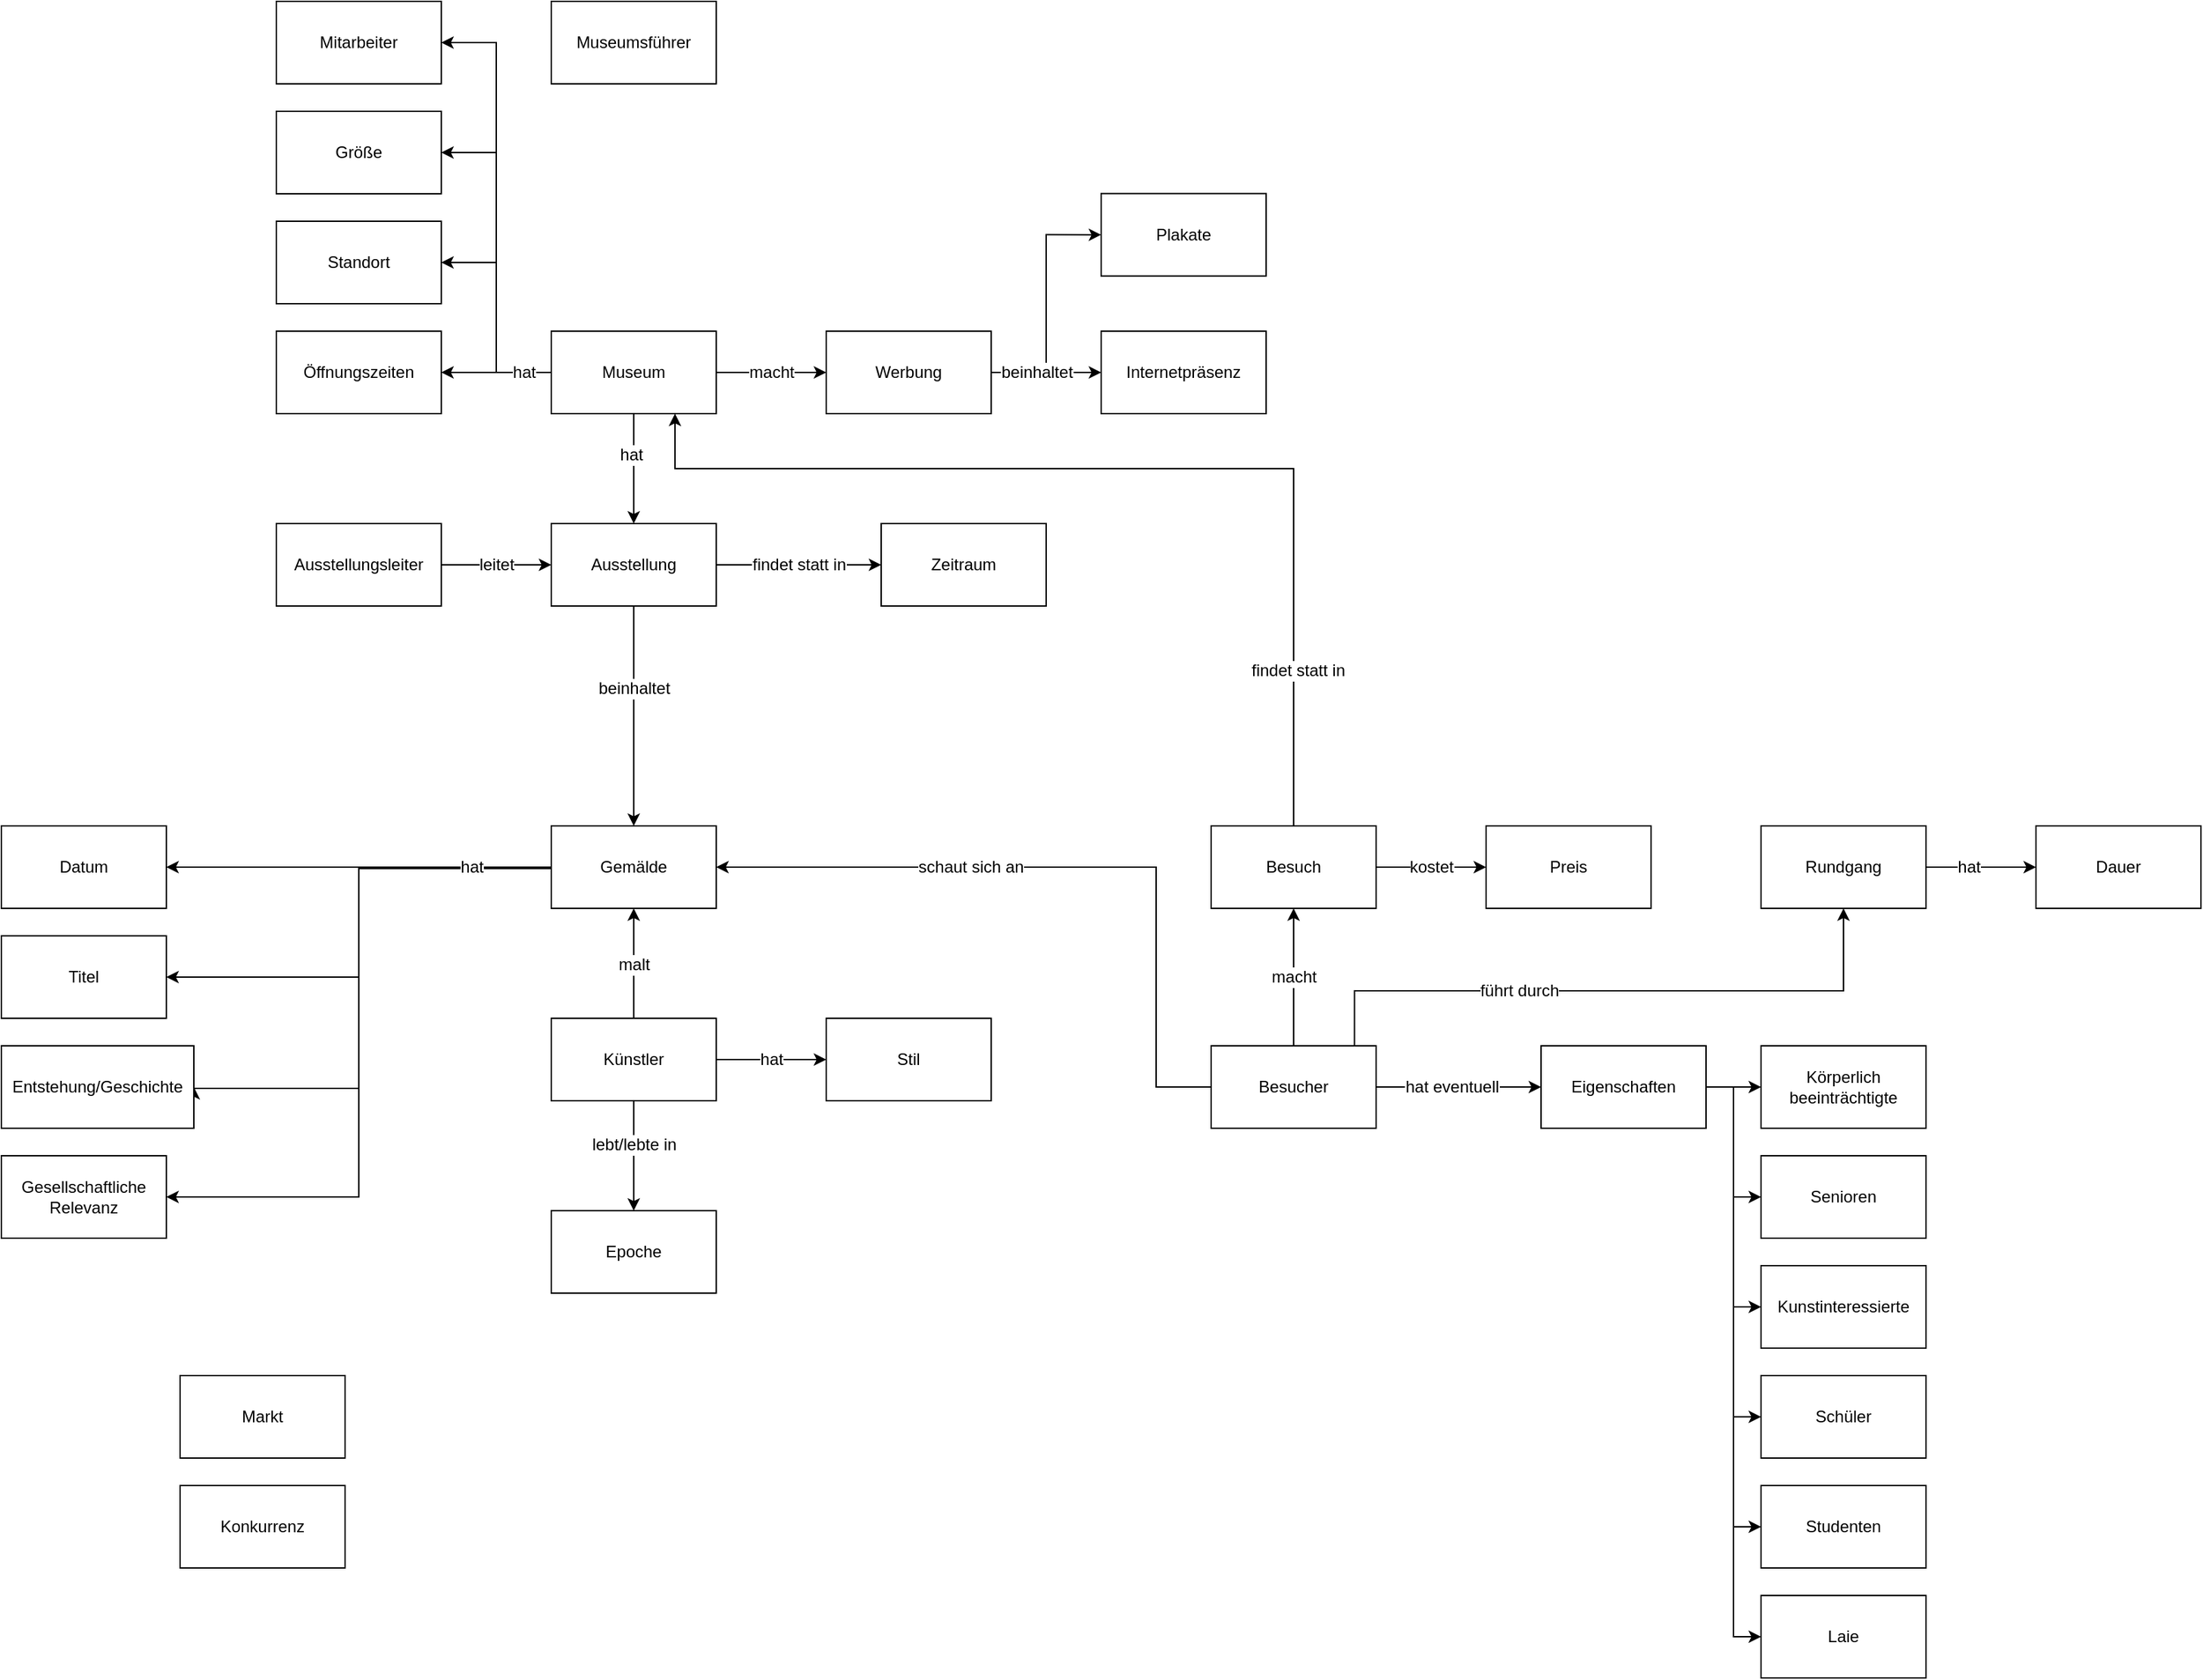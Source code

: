 <mxfile version="12.1.7" type="device" pages="1"><diagram id="DTCphP-2Cjq5AH7R6jPA" name="Page-1"><mxGraphModel dx="1865" dy="1722" grid="1" gridSize="10" guides="1" tooltips="1" connect="1" arrows="1" fold="1" page="1" pageScale="1" pageWidth="827" pageHeight="1169" math="0" shadow="0"><root><mxCell id="0"/><mxCell id="1" parent="0"/><mxCell id="EQRcXNLws0SDxbin8r4f-14" style="edgeStyle=orthogonalEdgeStyle;rounded=0;orthogonalLoop=1;jettySize=auto;html=1;entryX=0.5;entryY=0;entryDx=0;entryDy=0;" parent="1" source="bRfZF93kQrxR2iBO-XuJ-1" target="bRfZF93kQrxR2iBO-XuJ-35" edge="1"><mxGeometry relative="1" as="geometry"/></mxCell><mxCell id="EQRcXNLws0SDxbin8r4f-15" value="hat" style="text;html=1;resizable=0;points=[];align=center;verticalAlign=middle;labelBackgroundColor=#ffffff;" parent="EQRcXNLws0SDxbin8r4f-14" vertex="1" connectable="0"><mxGeometry y="-10" relative="1" as="geometry"><mxPoint x="8" y="-10" as="offset"/></mxGeometry></mxCell><mxCell id="EQRcXNLws0SDxbin8r4f-16" style="edgeStyle=orthogonalEdgeStyle;rounded=0;orthogonalLoop=1;jettySize=auto;html=1;entryX=0;entryY=0.5;entryDx=0;entryDy=0;" parent="1" source="bRfZF93kQrxR2iBO-XuJ-1" target="bRfZF93kQrxR2iBO-XuJ-28" edge="1"><mxGeometry relative="1" as="geometry"/></mxCell><mxCell id="EQRcXNLws0SDxbin8r4f-17" value="macht" style="text;html=1;resizable=0;points=[];align=center;verticalAlign=middle;labelBackgroundColor=#ffffff;" parent="EQRcXNLws0SDxbin8r4f-16" vertex="1" connectable="0"><mxGeometry x="-0.234" y="-1" relative="1" as="geometry"><mxPoint x="9" y="-1" as="offset"/></mxGeometry></mxCell><mxCell id="EQRcXNLws0SDxbin8r4f-29" style="edgeStyle=orthogonalEdgeStyle;rounded=0;orthogonalLoop=1;jettySize=auto;html=1;entryX=1;entryY=0.5;entryDx=0;entryDy=0;" parent="1" source="bRfZF93kQrxR2iBO-XuJ-1" target="bRfZF93kQrxR2iBO-XuJ-37" edge="1"><mxGeometry relative="1" as="geometry"/></mxCell><mxCell id="EQRcXNLws0SDxbin8r4f-30" style="edgeStyle=orthogonalEdgeStyle;rounded=0;orthogonalLoop=1;jettySize=auto;html=1;entryX=1;entryY=0.5;entryDx=0;entryDy=0;" parent="1" source="bRfZF93kQrxR2iBO-XuJ-1" target="bRfZF93kQrxR2iBO-XuJ-18" edge="1"><mxGeometry relative="1" as="geometry"/></mxCell><mxCell id="EQRcXNLws0SDxbin8r4f-31" style="edgeStyle=orthogonalEdgeStyle;rounded=0;orthogonalLoop=1;jettySize=auto;html=1;entryX=1;entryY=0.5;entryDx=0;entryDy=0;" parent="1" source="bRfZF93kQrxR2iBO-XuJ-1" target="bRfZF93kQrxR2iBO-XuJ-19" edge="1"><mxGeometry relative="1" as="geometry"/></mxCell><mxCell id="EQRcXNLws0SDxbin8r4f-34" style="edgeStyle=orthogonalEdgeStyle;rounded=0;orthogonalLoop=1;jettySize=auto;html=1;entryX=1;entryY=0.5;entryDx=0;entryDy=0;" parent="1" source="bRfZF93kQrxR2iBO-XuJ-1" target="bRfZF93kQrxR2iBO-XuJ-21" edge="1"><mxGeometry relative="1" as="geometry"/></mxCell><mxCell id="EQRcXNLws0SDxbin8r4f-36" value="hat" style="text;html=1;resizable=0;points=[];align=center;verticalAlign=middle;labelBackgroundColor=#ffffff;" parent="EQRcXNLws0SDxbin8r4f-34" vertex="1" connectable="0"><mxGeometry x="-0.836" relative="1" as="geometry"><mxPoint x="6" as="offset"/></mxGeometry></mxCell><mxCell id="bRfZF93kQrxR2iBO-XuJ-1" value="Museum" style="rounded=0;whiteSpace=wrap;html=1;" parent="1" vertex="1"><mxGeometry x="160" y="80" width="120" height="60" as="geometry"/></mxCell><mxCell id="EQRcXNLws0SDxbin8r4f-6" style="edgeStyle=orthogonalEdgeStyle;rounded=0;orthogonalLoop=1;jettySize=auto;html=1;" parent="1" source="bRfZF93kQrxR2iBO-XuJ-2" target="bRfZF93kQrxR2iBO-XuJ-6" edge="1"><mxGeometry relative="1" as="geometry"/></mxCell><mxCell id="EQRcXNLws0SDxbin8r4f-7" value="malt" style="text;html=1;resizable=0;points=[];align=center;verticalAlign=middle;labelBackgroundColor=#ffffff;" parent="EQRcXNLws0SDxbin8r4f-6" vertex="1" connectable="0"><mxGeometry x="0.168" y="-1" relative="1" as="geometry"><mxPoint x="-1" y="7" as="offset"/></mxGeometry></mxCell><mxCell id="EQRcXNLws0SDxbin8r4f-8" style="edgeStyle=orthogonalEdgeStyle;rounded=0;orthogonalLoop=1;jettySize=auto;html=1;entryX=0;entryY=0.5;entryDx=0;entryDy=0;" parent="1" source="bRfZF93kQrxR2iBO-XuJ-2" target="bRfZF93kQrxR2iBO-XuJ-22" edge="1"><mxGeometry relative="1" as="geometry"/></mxCell><mxCell id="EQRcXNLws0SDxbin8r4f-9" value="hat" style="text;html=1;resizable=0;points=[];align=center;verticalAlign=middle;labelBackgroundColor=#ffffff;" parent="EQRcXNLws0SDxbin8r4f-8" vertex="1" connectable="0"><mxGeometry x="-0.297" relative="1" as="geometry"><mxPoint x="11.5" as="offset"/></mxGeometry></mxCell><mxCell id="EQRcXNLws0SDxbin8r4f-10" style="edgeStyle=orthogonalEdgeStyle;rounded=0;orthogonalLoop=1;jettySize=auto;html=1;" parent="1" source="bRfZF93kQrxR2iBO-XuJ-2" target="bRfZF93kQrxR2iBO-XuJ-12" edge="1"><mxGeometry relative="1" as="geometry"/></mxCell><mxCell id="EQRcXNLws0SDxbin8r4f-11" value="lebt/lebte in" style="text;html=1;resizable=0;points=[];align=center;verticalAlign=middle;labelBackgroundColor=#ffffff;" parent="EQRcXNLws0SDxbin8r4f-10" vertex="1" connectable="0"><mxGeometry x="-0.215" relative="1" as="geometry"><mxPoint as="offset"/></mxGeometry></mxCell><mxCell id="bRfZF93kQrxR2iBO-XuJ-2" value="Künstler" style="rounded=0;whiteSpace=wrap;html=1;" parent="1" vertex="1"><mxGeometry x="160" y="580" width="120" height="60" as="geometry"/></mxCell><mxCell id="EQRcXNLws0SDxbin8r4f-39" style="edgeStyle=orthogonalEdgeStyle;rounded=0;orthogonalLoop=1;jettySize=auto;html=1;entryX=0;entryY=0.5;entryDx=0;entryDy=0;" parent="1" source="bRfZF93kQrxR2iBO-XuJ-3" target="bRfZF93kQrxR2iBO-XuJ-24" edge="1"><mxGeometry relative="1" as="geometry"/></mxCell><mxCell id="EQRcXNLws0SDxbin8r4f-40" value="kostet" style="text;html=1;resizable=0;points=[];align=center;verticalAlign=middle;labelBackgroundColor=#ffffff;" parent="EQRcXNLws0SDxbin8r4f-39" vertex="1" connectable="0"><mxGeometry x="-0.234" relative="1" as="geometry"><mxPoint x="9" as="offset"/></mxGeometry></mxCell><mxCell id="EQRcXNLws0SDxbin8r4f-54" style="edgeStyle=orthogonalEdgeStyle;rounded=0;orthogonalLoop=1;jettySize=auto;html=1;entryX=0.75;entryY=1;entryDx=0;entryDy=0;" parent="1" source="bRfZF93kQrxR2iBO-XuJ-3" target="bRfZF93kQrxR2iBO-XuJ-1" edge="1"><mxGeometry relative="1" as="geometry"><Array as="points"><mxPoint x="700" y="180"/><mxPoint x="250" y="180"/></Array></mxGeometry></mxCell><mxCell id="EQRcXNLws0SDxbin8r4f-55" value="findet statt in" style="text;html=1;resizable=0;points=[];align=center;verticalAlign=middle;labelBackgroundColor=#ffffff;" parent="EQRcXNLws0SDxbin8r4f-54" vertex="1" connectable="0"><mxGeometry x="-0.698" y="-3" relative="1" as="geometry"><mxPoint as="offset"/></mxGeometry></mxCell><mxCell id="bRfZF93kQrxR2iBO-XuJ-3" value="Besuch" style="rounded=0;whiteSpace=wrap;html=1;" parent="1" vertex="1"><mxGeometry x="640" y="440" width="120" height="60" as="geometry"/></mxCell><mxCell id="EQRcXNLws0SDxbin8r4f-41" style="edgeStyle=orthogonalEdgeStyle;rounded=0;orthogonalLoop=1;jettySize=auto;html=1;" parent="1" source="bRfZF93kQrxR2iBO-XuJ-4" target="bRfZF93kQrxR2iBO-XuJ-3" edge="1"><mxGeometry relative="1" as="geometry"/></mxCell><mxCell id="EQRcXNLws0SDxbin8r4f-42" value="macht" style="text;html=1;resizable=0;points=[];align=center;verticalAlign=middle;labelBackgroundColor=#ffffff;" parent="EQRcXNLws0SDxbin8r4f-41" vertex="1" connectable="0"><mxGeometry x="0.217" y="-1" relative="1" as="geometry"><mxPoint x="-1" y="11" as="offset"/></mxGeometry></mxCell><mxCell id="EQRcXNLws0SDxbin8r4f-45" style="edgeStyle=orthogonalEdgeStyle;rounded=0;orthogonalLoop=1;jettySize=auto;html=1;entryX=0;entryY=0.5;entryDx=0;entryDy=0;" parent="1" source="bRfZF93kQrxR2iBO-XuJ-4" target="EQRcXNLws0SDxbin8r4f-44" edge="1"><mxGeometry relative="1" as="geometry"/></mxCell><mxCell id="EQRcXNLws0SDxbin8r4f-46" value="hat eventuell" style="text;html=1;resizable=0;points=[];align=center;verticalAlign=middle;labelBackgroundColor=#ffffff;" parent="EQRcXNLws0SDxbin8r4f-45" vertex="1" connectable="0"><mxGeometry x="-0.234" y="-1" relative="1" as="geometry"><mxPoint x="9" y="-1" as="offset"/></mxGeometry></mxCell><mxCell id="EQRcXNLws0SDxbin8r4f-56" style="edgeStyle=orthogonalEdgeStyle;rounded=0;orthogonalLoop=1;jettySize=auto;html=1;entryX=1;entryY=0.5;entryDx=0;entryDy=0;exitX=0;exitY=0.5;exitDx=0;exitDy=0;" parent="1" source="bRfZF93kQrxR2iBO-XuJ-4" target="bRfZF93kQrxR2iBO-XuJ-6" edge="1"><mxGeometry relative="1" as="geometry"><Array as="points"><mxPoint x="600" y="630"/><mxPoint x="600" y="470"/></Array></mxGeometry></mxCell><mxCell id="EQRcXNLws0SDxbin8r4f-57" value="schaut sich an" style="text;html=1;resizable=0;points=[];align=center;verticalAlign=middle;labelBackgroundColor=#ffffff;" parent="EQRcXNLws0SDxbin8r4f-56" vertex="1" connectable="0"><mxGeometry x="0.291" relative="1" as="geometry"><mxPoint as="offset"/></mxGeometry></mxCell><mxCell id="EQRcXNLws0SDxbin8r4f-58" style="edgeStyle=orthogonalEdgeStyle;rounded=0;orthogonalLoop=1;jettySize=auto;html=1;entryX=0.5;entryY=1;entryDx=0;entryDy=0;exitX=0.869;exitY=0.017;exitDx=0;exitDy=0;exitPerimeter=0;" parent="1" source="bRfZF93kQrxR2iBO-XuJ-4" target="bRfZF93kQrxR2iBO-XuJ-5" edge="1"><mxGeometry relative="1" as="geometry"><Array as="points"><mxPoint x="744" y="560"/><mxPoint x="1100" y="560"/></Array></mxGeometry></mxCell><mxCell id="EQRcXNLws0SDxbin8r4f-59" value="führt durch" style="text;html=1;resizable=0;points=[];align=center;verticalAlign=middle;labelBackgroundColor=#ffffff;" parent="EQRcXNLws0SDxbin8r4f-58" vertex="1" connectable="0"><mxGeometry x="-0.3" relative="1" as="geometry"><mxPoint as="offset"/></mxGeometry></mxCell><mxCell id="bRfZF93kQrxR2iBO-XuJ-4" value="Besucher" style="rounded=0;whiteSpace=wrap;html=1;" parent="1" vertex="1"><mxGeometry x="640" y="600" width="120" height="60" as="geometry"/></mxCell><mxCell id="EQRcXNLws0SDxbin8r4f-37" style="edgeStyle=orthogonalEdgeStyle;rounded=0;orthogonalLoop=1;jettySize=auto;html=1;entryX=0;entryY=0.5;entryDx=0;entryDy=0;" parent="1" source="bRfZF93kQrxR2iBO-XuJ-5" target="bRfZF93kQrxR2iBO-XuJ-25" edge="1"><mxGeometry relative="1" as="geometry"/></mxCell><mxCell id="EQRcXNLws0SDxbin8r4f-38" value="hat" style="text;html=1;resizable=0;points=[];align=center;verticalAlign=middle;labelBackgroundColor=#ffffff;" parent="EQRcXNLws0SDxbin8r4f-37" vertex="1" connectable="0"><mxGeometry x="-0.234" relative="1" as="geometry"><mxPoint as="offset"/></mxGeometry></mxCell><mxCell id="bRfZF93kQrxR2iBO-XuJ-5" value="Rundgang" style="rounded=0;whiteSpace=wrap;html=1;" parent="1" vertex="1"><mxGeometry x="1040" y="440" width="120" height="60" as="geometry"/></mxCell><mxCell id="EQRcXNLws0SDxbin8r4f-1" style="edgeStyle=orthogonalEdgeStyle;rounded=0;orthogonalLoop=1;jettySize=auto;html=1;" parent="1" source="bRfZF93kQrxR2iBO-XuJ-6" target="bRfZF93kQrxR2iBO-XuJ-8" edge="1"><mxGeometry relative="1" as="geometry"/></mxCell><mxCell id="EQRcXNLws0SDxbin8r4f-2" style="edgeStyle=orthogonalEdgeStyle;rounded=0;orthogonalLoop=1;jettySize=auto;html=1;entryX=1;entryY=0.5;entryDx=0;entryDy=0;" parent="1" source="bRfZF93kQrxR2iBO-XuJ-6" target="bRfZF93kQrxR2iBO-XuJ-9" edge="1"><mxGeometry relative="1" as="geometry"/></mxCell><mxCell id="EQRcXNLws0SDxbin8r4f-3" style="edgeStyle=orthogonalEdgeStyle;rounded=0;orthogonalLoop=1;jettySize=auto;html=1;entryX=1;entryY=0.5;entryDx=0;entryDy=0;" parent="1" source="bRfZF93kQrxR2iBO-XuJ-6" target="bRfZF93kQrxR2iBO-XuJ-10" edge="1"><mxGeometry relative="1" as="geometry"><Array as="points"><mxPoint x="20" y="471"/><mxPoint x="20" y="631"/></Array></mxGeometry></mxCell><mxCell id="EQRcXNLws0SDxbin8r4f-4" style="edgeStyle=orthogonalEdgeStyle;rounded=0;orthogonalLoop=1;jettySize=auto;html=1;entryX=1;entryY=0.5;entryDx=0;entryDy=0;" parent="1" source="bRfZF93kQrxR2iBO-XuJ-6" target="bRfZF93kQrxR2iBO-XuJ-17" edge="1"><mxGeometry relative="1" as="geometry"/></mxCell><mxCell id="EQRcXNLws0SDxbin8r4f-5" value="hat" style="text;html=1;resizable=0;points=[];align=center;verticalAlign=middle;labelBackgroundColor=#ffffff;" parent="EQRcXNLws0SDxbin8r4f-4" vertex="1" connectable="0"><mxGeometry x="-0.775" relative="1" as="geometry"><mxPoint as="offset"/></mxGeometry></mxCell><mxCell id="bRfZF93kQrxR2iBO-XuJ-6" value="Gemälde" style="rounded=0;whiteSpace=wrap;html=1;" parent="1" vertex="1"><mxGeometry x="160" y="440" width="120" height="60" as="geometry"/></mxCell><mxCell id="bRfZF93kQrxR2iBO-XuJ-8" value="Datum" style="rounded=0;whiteSpace=wrap;html=1;" parent="1" vertex="1"><mxGeometry x="-240" y="440" width="120" height="60" as="geometry"/></mxCell><mxCell id="bRfZF93kQrxR2iBO-XuJ-9" value="Titel" style="rounded=0;whiteSpace=wrap;html=1;" parent="1" vertex="1"><mxGeometry x="-240" y="520" width="120" height="60" as="geometry"/></mxCell><mxCell id="bRfZF93kQrxR2iBO-XuJ-10" value="Entstehung/Geschichte" style="rounded=0;whiteSpace=wrap;html=1;" parent="1" vertex="1"><mxGeometry x="-240" y="600" width="140" height="60" as="geometry"/></mxCell><mxCell id="bRfZF93kQrxR2iBO-XuJ-12" value="Epoche" style="rounded=0;whiteSpace=wrap;html=1;" parent="1" vertex="1"><mxGeometry x="160" y="720" width="120" height="60" as="geometry"/></mxCell><mxCell id="bRfZF93kQrxR2iBO-XuJ-13" value="Kunstinteressierte" style="rounded=0;whiteSpace=wrap;html=1;" parent="1" vertex="1"><mxGeometry x="1040" y="760" width="120" height="60" as="geometry"/></mxCell><mxCell id="bRfZF93kQrxR2iBO-XuJ-14" value="Schüler" style="rounded=0;whiteSpace=wrap;html=1;" parent="1" vertex="1"><mxGeometry x="1040" y="840" width="120" height="60" as="geometry"/></mxCell><mxCell id="bRfZF93kQrxR2iBO-XuJ-15" value="Senioren" style="rounded=0;whiteSpace=wrap;html=1;" parent="1" vertex="1"><mxGeometry x="1040" y="680" width="120" height="60" as="geometry"/></mxCell><mxCell id="bRfZF93kQrxR2iBO-XuJ-16" value="Körperlich beeinträchtigte" style="rounded=0;whiteSpace=wrap;html=1;" parent="1" vertex="1"><mxGeometry x="1040" y="600" width="120" height="60" as="geometry"/></mxCell><mxCell id="bRfZF93kQrxR2iBO-XuJ-17" value="Gesellschaftliche Relevanz" style="rounded=0;whiteSpace=wrap;html=1;" parent="1" vertex="1"><mxGeometry x="-240" y="680" width="120" height="60" as="geometry"/></mxCell><mxCell id="bRfZF93kQrxR2iBO-XuJ-18" value="Standort" style="rounded=0;whiteSpace=wrap;html=1;" parent="1" vertex="1"><mxGeometry x="-40" width="120" height="60" as="geometry"/></mxCell><mxCell id="bRfZF93kQrxR2iBO-XuJ-19" value="Größe" style="rounded=0;whiteSpace=wrap;html=1;" parent="1" vertex="1"><mxGeometry x="-40" y="-80" width="120" height="60" as="geometry"/></mxCell><mxCell id="bRfZF93kQrxR2iBO-XuJ-20" value="Museumsführer" style="rounded=0;whiteSpace=wrap;html=1;" parent="1" vertex="1"><mxGeometry x="160" y="-160" width="120" height="60" as="geometry"/></mxCell><mxCell id="bRfZF93kQrxR2iBO-XuJ-21" value="Mitarbeiter" style="rounded=0;whiteSpace=wrap;html=1;" parent="1" vertex="1"><mxGeometry x="-40" y="-160" width="120" height="60" as="geometry"/></mxCell><mxCell id="bRfZF93kQrxR2iBO-XuJ-22" value="Stil" style="rounded=0;whiteSpace=wrap;html=1;" parent="1" vertex="1"><mxGeometry x="360" y="580" width="120" height="60" as="geometry"/></mxCell><mxCell id="bRfZF93kQrxR2iBO-XuJ-23" value="Studenten" style="rounded=0;whiteSpace=wrap;html=1;" parent="1" vertex="1"><mxGeometry x="1040" y="920" width="120" height="60" as="geometry"/></mxCell><mxCell id="bRfZF93kQrxR2iBO-XuJ-24" value="Preis" style="rounded=0;whiteSpace=wrap;html=1;" parent="1" vertex="1"><mxGeometry x="840" y="440" width="120" height="60" as="geometry"/></mxCell><mxCell id="bRfZF93kQrxR2iBO-XuJ-25" value="Dauer" style="rounded=0;whiteSpace=wrap;html=1;" parent="1" vertex="1"><mxGeometry x="1240" y="440" width="120" height="60" as="geometry"/></mxCell><mxCell id="EQRcXNLws0SDxbin8r4f-27" style="edgeStyle=orthogonalEdgeStyle;rounded=0;orthogonalLoop=1;jettySize=auto;html=1;entryX=0;entryY=0.5;entryDx=0;entryDy=0;" parent="1" source="bRfZF93kQrxR2iBO-XuJ-27" target="bRfZF93kQrxR2iBO-XuJ-35" edge="1"><mxGeometry relative="1" as="geometry"/></mxCell><mxCell id="EQRcXNLws0SDxbin8r4f-28" value="leitet" style="text;html=1;resizable=0;points=[];align=center;verticalAlign=middle;labelBackgroundColor=#ffffff;" parent="EQRcXNLws0SDxbin8r4f-27" vertex="1" connectable="0"><mxGeometry x="-0.28" y="1" relative="1" as="geometry"><mxPoint x="11" y="1" as="offset"/></mxGeometry></mxCell><mxCell id="bRfZF93kQrxR2iBO-XuJ-27" value="Ausstellungsleiter" style="rounded=0;whiteSpace=wrap;html=1;" parent="1" vertex="1"><mxGeometry x="-40" y="220" width="120" height="60" as="geometry"/></mxCell><mxCell id="EQRcXNLws0SDxbin8r4f-19" style="edgeStyle=orthogonalEdgeStyle;rounded=0;orthogonalLoop=1;jettySize=auto;html=1;entryX=0;entryY=0.5;entryDx=0;entryDy=0;" parent="1" source="bRfZF93kQrxR2iBO-XuJ-28" target="bRfZF93kQrxR2iBO-XuJ-29" edge="1"><mxGeometry relative="1" as="geometry"/></mxCell><mxCell id="EQRcXNLws0SDxbin8r4f-22" style="edgeStyle=orthogonalEdgeStyle;rounded=0;orthogonalLoop=1;jettySize=auto;html=1;entryX=0;entryY=0.5;entryDx=0;entryDy=0;" parent="1" source="bRfZF93kQrxR2iBO-XuJ-28" target="EQRcXNLws0SDxbin8r4f-21" edge="1"><mxGeometry relative="1" as="geometry"/></mxCell><mxCell id="EQRcXNLws0SDxbin8r4f-23" value="beinhaltet" style="text;html=1;resizable=0;points=[];align=center;verticalAlign=middle;labelBackgroundColor=#ffffff;" parent="EQRcXNLws0SDxbin8r4f-22" vertex="1" connectable="0"><mxGeometry x="-0.841" y="-1" relative="1" as="geometry"><mxPoint x="18.5" y="-1" as="offset"/></mxGeometry></mxCell><mxCell id="bRfZF93kQrxR2iBO-XuJ-28" value="Werbung" style="rounded=0;whiteSpace=wrap;html=1;" parent="1" vertex="1"><mxGeometry x="360" y="80" width="120" height="60" as="geometry"/></mxCell><mxCell id="bRfZF93kQrxR2iBO-XuJ-29" value="Internetpräsenz" style="rounded=0;whiteSpace=wrap;html=1;" parent="1" vertex="1"><mxGeometry x="560" y="80" width="120" height="60" as="geometry"/></mxCell><mxCell id="bRfZF93kQrxR2iBO-XuJ-31" value="Markt" style="rounded=0;whiteSpace=wrap;html=1;" parent="1" vertex="1"><mxGeometry x="-110" y="840" width="120" height="60" as="geometry"/></mxCell><mxCell id="bRfZF93kQrxR2iBO-XuJ-32" value="Konkurrenz" style="rounded=0;whiteSpace=wrap;html=1;" parent="1" vertex="1"><mxGeometry x="-110" y="920" width="120" height="60" as="geometry"/></mxCell><mxCell id="EQRcXNLws0SDxbin8r4f-12" style="edgeStyle=orthogonalEdgeStyle;rounded=0;orthogonalLoop=1;jettySize=auto;html=1;entryX=0;entryY=0.5;entryDx=0;entryDy=0;" parent="1" source="bRfZF93kQrxR2iBO-XuJ-35" target="bRfZF93kQrxR2iBO-XuJ-36" edge="1"><mxGeometry relative="1" as="geometry"/></mxCell><mxCell id="EQRcXNLws0SDxbin8r4f-13" value="findet statt in" style="text;html=1;resizable=0;points=[];align=center;verticalAlign=middle;labelBackgroundColor=#ffffff;" parent="EQRcXNLws0SDxbin8r4f-12" vertex="1" connectable="0"><mxGeometry x="-0.24" relative="1" as="geometry"><mxPoint x="14" as="offset"/></mxGeometry></mxCell><mxCell id="EQRcXNLws0SDxbin8r4f-52" style="edgeStyle=orthogonalEdgeStyle;rounded=0;orthogonalLoop=1;jettySize=auto;html=1;" parent="1" source="bRfZF93kQrxR2iBO-XuJ-35" target="bRfZF93kQrxR2iBO-XuJ-6" edge="1"><mxGeometry relative="1" as="geometry"/></mxCell><mxCell id="EQRcXNLws0SDxbin8r4f-53" value="beinhaltet" style="text;html=1;resizable=0;points=[];align=center;verticalAlign=middle;labelBackgroundColor=#ffffff;" parent="EQRcXNLws0SDxbin8r4f-52" vertex="1" connectable="0"><mxGeometry x="-0.25" relative="1" as="geometry"><mxPoint as="offset"/></mxGeometry></mxCell><mxCell id="bRfZF93kQrxR2iBO-XuJ-35" value="Ausstellung" style="rounded=0;whiteSpace=wrap;html=1;" parent="1" vertex="1"><mxGeometry x="160" y="220" width="120" height="60" as="geometry"/></mxCell><mxCell id="bRfZF93kQrxR2iBO-XuJ-36" value="Zeitraum" style="rounded=0;whiteSpace=wrap;html=1;" parent="1" vertex="1"><mxGeometry x="400" y="220" width="120" height="60" as="geometry"/></mxCell><mxCell id="bRfZF93kQrxR2iBO-XuJ-37" value="Öffnungszeiten" style="rounded=0;whiteSpace=wrap;html=1;" parent="1" vertex="1"><mxGeometry x="-40" y="80" width="120" height="60" as="geometry"/></mxCell><mxCell id="EQRcXNLws0SDxbin8r4f-21" value="Plakate" style="rounded=0;whiteSpace=wrap;html=1;" parent="1" vertex="1"><mxGeometry x="560" y="-20.167" width="120" height="60" as="geometry"/></mxCell><mxCell id="EQRcXNLws0SDxbin8r4f-47" style="edgeStyle=orthogonalEdgeStyle;rounded=0;orthogonalLoop=1;jettySize=auto;html=1;entryX=0;entryY=0.5;entryDx=0;entryDy=0;" parent="1" source="EQRcXNLws0SDxbin8r4f-44" target="bRfZF93kQrxR2iBO-XuJ-16" edge="1"><mxGeometry relative="1" as="geometry"/></mxCell><mxCell id="EQRcXNLws0SDxbin8r4f-48" style="edgeStyle=orthogonalEdgeStyle;rounded=0;orthogonalLoop=1;jettySize=auto;html=1;entryX=0;entryY=0.5;entryDx=0;entryDy=0;" parent="1" source="EQRcXNLws0SDxbin8r4f-44" target="bRfZF93kQrxR2iBO-XuJ-15" edge="1"><mxGeometry relative="1" as="geometry"/></mxCell><mxCell id="EQRcXNLws0SDxbin8r4f-49" style="edgeStyle=orthogonalEdgeStyle;rounded=0;orthogonalLoop=1;jettySize=auto;html=1;entryX=0;entryY=0.5;entryDx=0;entryDy=0;" parent="1" source="EQRcXNLws0SDxbin8r4f-44" target="bRfZF93kQrxR2iBO-XuJ-13" edge="1"><mxGeometry relative="1" as="geometry"/></mxCell><mxCell id="EQRcXNLws0SDxbin8r4f-50" style="edgeStyle=orthogonalEdgeStyle;rounded=0;orthogonalLoop=1;jettySize=auto;html=1;entryX=0;entryY=0.5;entryDx=0;entryDy=0;" parent="1" source="EQRcXNLws0SDxbin8r4f-44" target="bRfZF93kQrxR2iBO-XuJ-14" edge="1"><mxGeometry relative="1" as="geometry"/></mxCell><mxCell id="EQRcXNLws0SDxbin8r4f-51" style="edgeStyle=orthogonalEdgeStyle;rounded=0;orthogonalLoop=1;jettySize=auto;html=1;entryX=0;entryY=0.5;entryDx=0;entryDy=0;" parent="1" source="EQRcXNLws0SDxbin8r4f-44" target="bRfZF93kQrxR2iBO-XuJ-23" edge="1"><mxGeometry relative="1" as="geometry"/></mxCell><mxCell id="Yr5TbqLVnklwQX_wiCzQ-2" style="edgeStyle=orthogonalEdgeStyle;rounded=0;orthogonalLoop=1;jettySize=auto;html=1;entryX=0;entryY=0.5;entryDx=0;entryDy=0;" edge="1" parent="1" source="EQRcXNLws0SDxbin8r4f-44" target="Yr5TbqLVnklwQX_wiCzQ-1"><mxGeometry relative="1" as="geometry"/></mxCell><mxCell id="EQRcXNLws0SDxbin8r4f-44" value="Eigenschaften" style="rounded=0;whiteSpace=wrap;html=1;" parent="1" vertex="1"><mxGeometry x="880" y="600" width="120" height="60" as="geometry"/></mxCell><mxCell id="Yr5TbqLVnklwQX_wiCzQ-1" value="Laie" style="rounded=0;whiteSpace=wrap;html=1;" vertex="1" parent="1"><mxGeometry x="1040" y="1000" width="120" height="60" as="geometry"/></mxCell></root></mxGraphModel></diagram></mxfile>